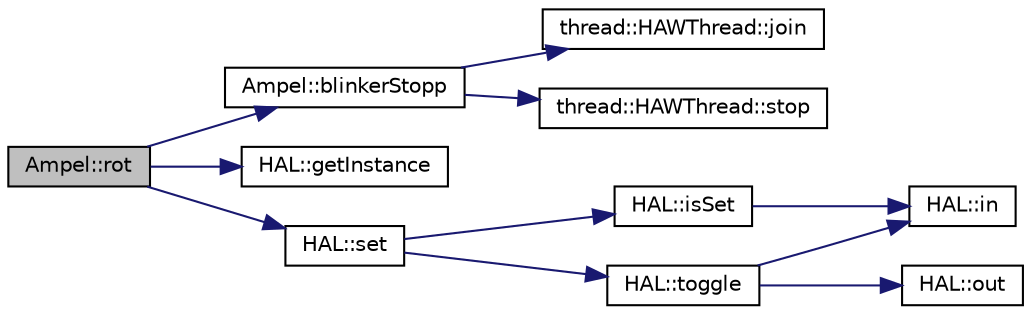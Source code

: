 digraph "Ampel::rot"
{
  edge [fontname="Helvetica",fontsize="10",labelfontname="Helvetica",labelfontsize="10"];
  node [fontname="Helvetica",fontsize="10",shape=record];
  rankdir="LR";
  Node1 [label="Ampel::rot",height=0.2,width=0.4,color="black", fillcolor="grey75", style="filled" fontcolor="black"];
  Node1 -> Node2 [color="midnightblue",fontsize="10",style="solid",fontname="Helvetica"];
  Node2 [label="Ampel::blinkerStopp",height=0.2,width=0.4,color="black", fillcolor="white", style="filled",URL="$class_ampel.html#aa1674c2cb33ef10588a9486c18f9948c"];
  Node2 -> Node3 [color="midnightblue",fontsize="10",style="solid",fontname="Helvetica"];
  Node3 [label="thread::HAWThread::join",height=0.2,width=0.4,color="black", fillcolor="white", style="filled",URL="$classthread_1_1_h_a_w_thread.html#a4732efa3445c499f1723971acc07863f"];
  Node2 -> Node4 [color="midnightblue",fontsize="10",style="solid",fontname="Helvetica"];
  Node4 [label="thread::HAWThread::stop",height=0.2,width=0.4,color="black", fillcolor="white", style="filled",URL="$classthread_1_1_h_a_w_thread.html#ae8a89c83fd7e9b9a712c19f636ab2638"];
  Node1 -> Node5 [color="midnightblue",fontsize="10",style="solid",fontname="Helvetica"];
  Node5 [label="HAL::getInstance",height=0.2,width=0.4,color="black", fillcolor="white", style="filled",URL="$class_h_a_l.html#a16c6da333746b6c43268051a96ed8eae"];
  Node1 -> Node6 [color="midnightblue",fontsize="10",style="solid",fontname="Helvetica"];
  Node6 [label="HAL::set",height=0.2,width=0.4,color="black", fillcolor="white", style="filled",URL="$class_h_a_l.html#a18858af674f3a3caf6d10dfabbde265c"];
  Node6 -> Node7 [color="midnightblue",fontsize="10",style="solid",fontname="Helvetica"];
  Node7 [label="HAL::isSet",height=0.2,width=0.4,color="black", fillcolor="white", style="filled",URL="$class_h_a_l.html#a18077f070cc378fff4a13d1a799385c5"];
  Node7 -> Node8 [color="midnightblue",fontsize="10",style="solid",fontname="Helvetica"];
  Node8 [label="HAL::in",height=0.2,width=0.4,color="black", fillcolor="white", style="filled",URL="$class_h_a_l.html#ac8f92254b23b94d7b424cdcaccc9981a"];
  Node6 -> Node9 [color="midnightblue",fontsize="10",style="solid",fontname="Helvetica"];
  Node9 [label="HAL::toggle",height=0.2,width=0.4,color="black", fillcolor="white", style="filled",URL="$class_h_a_l.html#a021d96724f06e21abc60b5243411d0e8"];
  Node9 -> Node10 [color="midnightblue",fontsize="10",style="solid",fontname="Helvetica"];
  Node10 [label="HAL::out",height=0.2,width=0.4,color="black", fillcolor="white", style="filled",URL="$class_h_a_l.html#a276e92a943c7a0fa833d61c8181cc5cd"];
  Node9 -> Node8 [color="midnightblue",fontsize="10",style="solid",fontname="Helvetica"];
}
